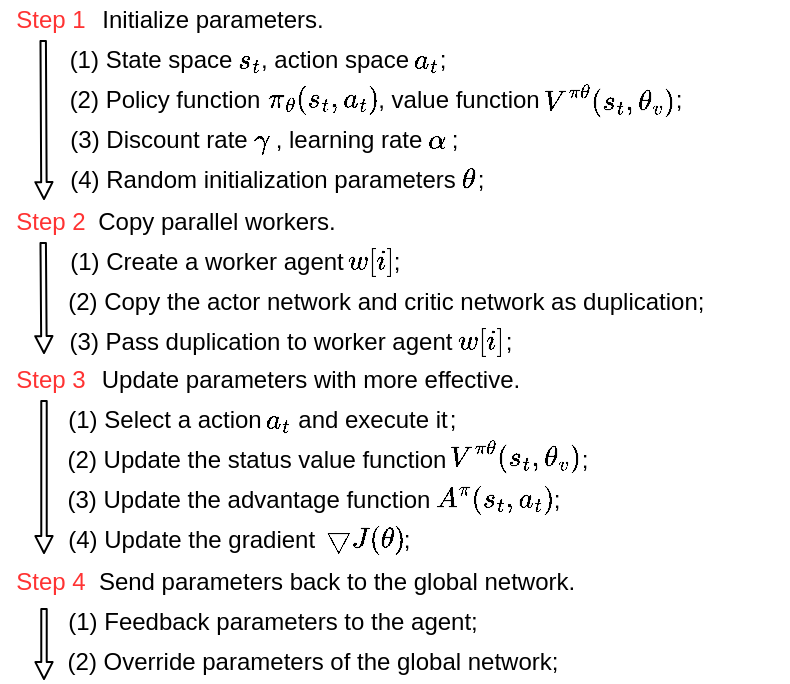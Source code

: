 <mxfile version="20.4.1" type="device"><diagram id="ie2IJSKvf14_VgnoIT9T" name="第 1 页"><mxGraphModel dx="1011" dy="746" grid="1" gridSize="10" guides="1" tooltips="1" connect="1" arrows="1" fold="1" page="1" pageScale="1" pageWidth="400" pageHeight="350" math="1" shadow="0"><root><mxCell id="0"/><mxCell id="1" parent="0"/><mxCell id="2" value="Step 1" style="text;html=1;align=center;verticalAlign=middle;resizable=0;points=[];autosize=1;strokeColor=none;fillColor=none;fontColor=#FF3333;" parent="1" vertex="1"><mxGeometry width="50" height="20" as="geometry"/></mxCell><mxCell id="3" value="Step 2" style="text;html=1;align=center;verticalAlign=middle;resizable=0;points=[];autosize=1;strokeColor=none;fillColor=none;fontColor=#FF3333;" parent="1" vertex="1"><mxGeometry y="101" width="50" height="20" as="geometry"/></mxCell><mxCell id="4" value="Step 3" style="text;html=1;align=center;verticalAlign=middle;resizable=0;points=[];autosize=1;strokeColor=none;fillColor=none;fontColor=#FF3333;" parent="1" vertex="1"><mxGeometry y="180" width="50" height="20" as="geometry"/></mxCell><mxCell id="5" value="Step 4" style="text;html=1;align=center;verticalAlign=middle;resizable=0;points=[];autosize=1;strokeColor=none;fillColor=none;fontColor=#FF3333;" parent="1" vertex="1"><mxGeometry y="281" width="50" height="20" as="geometry"/></mxCell><mxCell id="6" value="Initialize parameters." style="text;html=1;align=center;verticalAlign=middle;resizable=0;points=[];autosize=1;strokeColor=none;fillColor=none;fontColor=#000000;" parent="1" vertex="1"><mxGeometry x="41" width="130" height="20" as="geometry"/></mxCell><mxCell id="7" value="Copy parallel workers." style="text;html=1;align=center;verticalAlign=middle;resizable=0;points=[];autosize=1;strokeColor=none;fillColor=none;fontColor=#000000;" parent="1" vertex="1"><mxGeometry x="43" y="101" width="130" height="20" as="geometry"/></mxCell><mxCell id="8" value="Update parameters with more effective." style="text;html=1;align=center;verticalAlign=middle;resizable=0;points=[];autosize=1;strokeColor=none;fillColor=none;fontColor=#000000;" parent="1" vertex="1"><mxGeometry x="45" y="180" width="220" height="20" as="geometry"/></mxCell><mxCell id="10" value="Send parameters back to the global network." style="text;html=1;align=center;verticalAlign=middle;resizable=0;points=[];autosize=1;strokeColor=none;fillColor=none;fontColor=#000000;" parent="1" vertex="1"><mxGeometry x="43" y="281" width="250" height="20" as="geometry"/></mxCell><mxCell id="14" value="(1) State space" style="text;html=1;align=center;verticalAlign=middle;resizable=0;points=[];autosize=1;strokeColor=none;fillColor=none;fontColor=#000000;" parent="1" vertex="1"><mxGeometry x="25" y="20" width="100" height="20" as="geometry"/></mxCell><mxCell id="15" value="$$s_t$$" style="text;html=1;align=center;verticalAlign=middle;resizable=0;points=[];autosize=1;strokeColor=none;fillColor=none;fontColor=#000000;" parent="1" vertex="1"><mxGeometry x="94" y="20" width="60" height="20" as="geometry"/></mxCell><mxCell id="16" value=", action space" style="text;html=1;align=center;verticalAlign=middle;resizable=0;points=[];autosize=1;strokeColor=none;fillColor=none;fontColor=#000000;" parent="1" vertex="1"><mxGeometry x="122" y="20" width="90" height="20" as="geometry"/></mxCell><mxCell id="17" value="$$a_t$$" style="text;html=1;align=center;verticalAlign=middle;resizable=0;points=[];autosize=1;strokeColor=none;fillColor=none;fontColor=#000000;" parent="1" vertex="1"><mxGeometry x="183" y="20" width="60" height="20" as="geometry"/></mxCell><mxCell id="19" value="(2) Policy function" style="text;html=1;align=center;verticalAlign=middle;resizable=0;points=[];autosize=1;strokeColor=none;fillColor=none;fontColor=#000000;" parent="1" vertex="1"><mxGeometry x="27" y="40" width="110" height="20" as="geometry"/></mxCell><mxCell id="20" value="$$\pi_\theta(s_t,a_t)$$" style="text;html=1;align=center;verticalAlign=middle;resizable=0;points=[];autosize=1;strokeColor=none;fillColor=none;fontColor=#000000;" parent="1" vertex="1"><mxGeometry x="91" y="40" width="140" height="20" as="geometry"/></mxCell><mxCell id="21" value=", value function" style="text;html=1;align=center;verticalAlign=middle;resizable=0;points=[];autosize=1;strokeColor=none;fillColor=none;fontColor=#000000;" parent="1" vertex="1"><mxGeometry x="179" y="40" width="100" height="20" as="geometry"/></mxCell><mxCell id="23" value="$$V^{\pi\theta}(s_t,\theta_v)$$" style="text;html=1;align=center;verticalAlign=middle;resizable=0;points=[];autosize=1;strokeColor=none;fillColor=none;fontColor=#000000;" parent="1" vertex="1"><mxGeometry x="214" y="40" width="180" height="20" as="geometry"/></mxCell><mxCell id="25" value="(3) Discount rate" style="text;html=1;align=center;verticalAlign=middle;resizable=0;points=[];autosize=1;strokeColor=none;fillColor=none;fontColor=#000000;" parent="1" vertex="1"><mxGeometry x="29" y="60" width="100" height="20" as="geometry"/></mxCell><mxCell id="27" value="$$\gamma$$" style="text;html=1;align=center;verticalAlign=middle;resizable=0;points=[];autosize=1;strokeColor=none;fillColor=none;fontColor=#000000;" parent="1" vertex="1"><mxGeometry x="85" y="60" width="90" height="20" as="geometry"/></mxCell><mxCell id="28" value=", learning rate" style="text;html=1;align=center;verticalAlign=middle;resizable=0;points=[];autosize=1;strokeColor=none;fillColor=none;fontColor=#000000;" parent="1" vertex="1"><mxGeometry x="129" y="60" width="90" height="20" as="geometry"/></mxCell><mxCell id="29" value="$$\alpha$$" style="text;html=1;align=center;verticalAlign=middle;resizable=0;points=[];autosize=1;strokeColor=none;fillColor=none;fontColor=#000000;" parent="1" vertex="1"><mxGeometry x="183" y="60" width="70" height="20" as="geometry"/></mxCell><mxCell id="31" value="(4) Random initialization parameters" style="text;html=1;align=center;verticalAlign=middle;resizable=0;points=[];autosize=1;strokeColor=none;fillColor=none;fontColor=#000000;" parent="1" vertex="1"><mxGeometry x="26" y="80" width="210" height="20" as="geometry"/></mxCell><mxCell id="32" value="$$\theta$$" style="text;html=1;align=center;verticalAlign=middle;resizable=0;points=[];autosize=1;strokeColor=none;fillColor=none;fontColor=#000000;" parent="1" vertex="1"><mxGeometry x="199" y="80" width="70" height="20" as="geometry"/></mxCell><mxCell id="33" value=";" style="text;html=1;align=center;verticalAlign=middle;resizable=0;points=[];autosize=1;strokeColor=none;fillColor=none;fontColor=#000000;" parent="1" vertex="1"><mxGeometry x="211" y="20" width="20" height="20" as="geometry"/></mxCell><mxCell id="34" value=";" style="text;html=1;align=center;verticalAlign=middle;resizable=0;points=[];autosize=1;strokeColor=none;fillColor=none;fontColor=#000000;" parent="1" vertex="1"><mxGeometry x="329" y="40" width="20" height="20" as="geometry"/></mxCell><mxCell id="36" value=";" style="text;html=1;align=center;verticalAlign=middle;resizable=0;points=[];autosize=1;strokeColor=none;fillColor=none;fontColor=#000000;" parent="1" vertex="1"><mxGeometry x="217" y="60" width="20" height="20" as="geometry"/></mxCell><mxCell id="37" value="(1) Create a worker agent" style="text;html=1;align=center;verticalAlign=middle;resizable=0;points=[];autosize=1;strokeColor=none;fillColor=none;fontColor=#000000;" parent="1" vertex="1"><mxGeometry x="28" y="121" width="150" height="20" as="geometry"/></mxCell><mxCell id="38" value="$$w[i]&lt;br&gt;$$" style="text;html=1;align=center;verticalAlign=middle;resizable=0;points=[];autosize=1;strokeColor=none;fillColor=none;fontColor=#000000;" parent="1" vertex="1"><mxGeometry x="160" y="116" width="50" height="30" as="geometry"/></mxCell><mxCell id="39" value="(2)&amp;nbsp;&lt;span&gt;Copy the actor network and critic network as duplication&lt;br&gt;&lt;/span&gt;" style="text;html=1;align=center;verticalAlign=middle;resizable=0;points=[];autosize=1;strokeColor=none;fillColor=none;fontColor=#000000;" parent="1" vertex="1"><mxGeometry x="26" y="141" width="330" height="20" as="geometry"/></mxCell><mxCell id="41" value="(3) Pass duplication to worker agent" style="text;html=1;align=center;verticalAlign=middle;resizable=0;points=[];autosize=1;strokeColor=none;fillColor=none;fontColor=#000000;" parent="1" vertex="1"><mxGeometry x="25" y="161" width="210" height="20" as="geometry"/></mxCell><mxCell id="42" value="$$w[i]&lt;br&gt;$$" style="text;html=1;align=center;verticalAlign=middle;resizable=0;points=[];autosize=1;strokeColor=none;fillColor=none;fontColor=#000000;" parent="1" vertex="1"><mxGeometry x="215" y="156" width="50" height="30" as="geometry"/></mxCell><mxCell id="45" value="(1) Select a action" style="text;html=1;align=center;verticalAlign=middle;resizable=0;points=[];autosize=1;strokeColor=none;fillColor=none;fontColor=#000000;" parent="1" vertex="1"><mxGeometry x="27" y="200" width="110" height="20" as="geometry"/></mxCell><mxCell id="46" value="$$a_t$$" style="text;html=1;align=center;verticalAlign=middle;resizable=0;points=[];autosize=1;strokeColor=none;fillColor=none;fontColor=#000000;" parent="1" vertex="1"><mxGeometry x="109" y="200" width="60" height="20" as="geometry"/></mxCell><mxCell id="47" value="and execute it" style="text;html=1;align=center;verticalAlign=middle;resizable=0;points=[];autosize=1;strokeColor=none;fillColor=none;fontColor=#000000;" parent="1" vertex="1"><mxGeometry x="141" y="200" width="90" height="20" as="geometry"/></mxCell><mxCell id="48" value="(2) Update the status value function" style="text;html=1;align=center;verticalAlign=middle;resizable=0;points=[];autosize=1;strokeColor=none;fillColor=none;fontColor=#000000;" parent="1" vertex="1"><mxGeometry x="28" y="220" width="200" height="20" as="geometry"/></mxCell><mxCell id="49" value="$$V^{\pi\theta}(s_t,\theta_v)$$" style="text;html=1;align=center;verticalAlign=middle;resizable=0;points=[];autosize=1;strokeColor=none;fillColor=none;fontColor=#000000;" parent="1" vertex="1"><mxGeometry x="167" y="218" width="180" height="20" as="geometry"/></mxCell><mxCell id="50" value="(3) Update the advantage function" style="text;html=1;align=center;verticalAlign=middle;resizable=0;points=[];autosize=1;strokeColor=none;fillColor=none;fontColor=#000000;" parent="1" vertex="1"><mxGeometry x="24" y="240" width="200" height="20" as="geometry"/></mxCell><mxCell id="51" value="(4) Update the&amp;nbsp;gradient&amp;nbsp;" style="text;html=1;align=center;verticalAlign=middle;resizable=0;points=[];autosize=1;strokeColor=none;fillColor=none;fontColor=#000000;" parent="1" vertex="1"><mxGeometry x="27" y="260" width="140" height="20" as="geometry"/></mxCell><mxCell id="53" value="$$A^{\pi}(s_t,a_t)$$" style="text;html=1;align=center;verticalAlign=middle;resizable=0;points=[];autosize=1;strokeColor=none;fillColor=none;fontColor=#000000;" parent="1" vertex="1"><mxGeometry x="187" y="240" width="120" height="20" as="geometry"/></mxCell><mxCell id="54" value="$$\bigtriangledown J(\theta)$$" style="text;html=1;align=center;verticalAlign=middle;resizable=0;points=[];autosize=1;strokeColor=none;fillColor=none;fontColor=#000000;" parent="1" vertex="1"><mxGeometry x="92" y="260" width="180" height="20" as="geometry"/></mxCell><mxCell id="56" value=";" style="text;html=1;align=center;verticalAlign=middle;resizable=0;points=[];autosize=1;strokeColor=none;fillColor=none;fontColor=#000000;" parent="1" vertex="1"><mxGeometry x="230" y="80" width="20" height="20" as="geometry"/></mxCell><mxCell id="57" value=";" style="text;html=1;align=center;verticalAlign=middle;resizable=0;points=[];autosize=1;strokeColor=none;fillColor=none;fontColor=#000000;" parent="1" vertex="1"><mxGeometry x="188" y="121" width="20" height="20" as="geometry"/></mxCell><mxCell id="58" value=";" style="text;html=1;align=center;verticalAlign=middle;resizable=0;points=[];autosize=1;strokeColor=none;fillColor=none;fontColor=#000000;" parent="1" vertex="1"><mxGeometry x="340" y="141" width="20" height="20" as="geometry"/></mxCell><mxCell id="59" value=";" style="text;html=1;align=center;verticalAlign=middle;resizable=0;points=[];autosize=1;strokeColor=none;fillColor=none;fontColor=#000000;" parent="1" vertex="1"><mxGeometry x="244" y="161" width="20" height="20" as="geometry"/></mxCell><mxCell id="60" value=";" style="text;html=1;align=center;verticalAlign=middle;resizable=0;points=[];autosize=1;strokeColor=none;fillColor=none;fontColor=#000000;" parent="1" vertex="1"><mxGeometry x="216" y="200" width="20" height="20" as="geometry"/></mxCell><mxCell id="61" value=";" style="text;html=1;align=center;verticalAlign=middle;resizable=0;points=[];autosize=1;strokeColor=none;fillColor=none;fontColor=#000000;" parent="1" vertex="1"><mxGeometry x="282" y="220" width="20" height="20" as="geometry"/></mxCell><mxCell id="62" value=";" style="text;html=1;align=center;verticalAlign=middle;resizable=0;points=[];autosize=1;strokeColor=none;fillColor=none;fontColor=#000000;" parent="1" vertex="1"><mxGeometry x="268" y="240" width="20" height="20" as="geometry"/></mxCell><mxCell id="63" value=";" style="text;html=1;align=center;verticalAlign=middle;resizable=0;points=[];autosize=1;strokeColor=none;fillColor=none;fontColor=#000000;" parent="1" vertex="1"><mxGeometry x="193" y="260" width="20" height="20" as="geometry"/></mxCell><mxCell id="64" value="(1) Feedback parameters to the agent;" style="text;html=1;align=center;verticalAlign=middle;resizable=0;points=[];autosize=1;strokeColor=none;fillColor=none;fontColor=#000000;" parent="1" vertex="1"><mxGeometry x="26" y="301" width="220" height="20" as="geometry"/></mxCell><mxCell id="65" value="(2) Override parameters of the global network;" style="text;html=1;align=center;verticalAlign=middle;resizable=0;points=[];autosize=1;strokeColor=none;fillColor=none;fontColor=#000000;" parent="1" vertex="1"><mxGeometry x="26" y="321" width="260" height="20" as="geometry"/></mxCell><mxCell id="66" value="" style="shape=flexArrow;endArrow=classic;html=1;fontColor=#000000;endWidth=4.899;endSize=2.48;width=2.72;" parent="1" edge="1"><mxGeometry width="50" height="50" relative="1" as="geometry"><mxPoint x="21.6" y="20" as="sourcePoint"/><mxPoint x="22" y="100" as="targetPoint"/></mxGeometry></mxCell><mxCell id="70" value="" style="shape=flexArrow;endArrow=classic;html=1;fontColor=#000000;endWidth=4.899;endSize=2.48;width=2.72;" parent="1" edge="1"><mxGeometry width="50" height="50" relative="1" as="geometry"><mxPoint x="22" y="304" as="sourcePoint"/><mxPoint x="22" y="340" as="targetPoint"/></mxGeometry></mxCell><mxCell id="71" value="" style="shape=flexArrow;endArrow=classic;html=1;fontColor=#000000;endWidth=4.899;endSize=2.48;width=2.72;" parent="1" edge="1"><mxGeometry width="50" height="50" relative="1" as="geometry"><mxPoint x="22.0" y="200" as="sourcePoint"/><mxPoint x="22" y="277" as="targetPoint"/></mxGeometry></mxCell><mxCell id="72" value="" style="shape=flexArrow;endArrow=classic;html=1;fontColor=#000000;endWidth=4.899;endSize=2.48;width=2.72;" parent="1" edge="1"><mxGeometry width="50" height="50" relative="1" as="geometry"><mxPoint x="21.6" y="121" as="sourcePoint"/><mxPoint x="22" y="177" as="targetPoint"/></mxGeometry></mxCell></root></mxGraphModel></diagram></mxfile>
